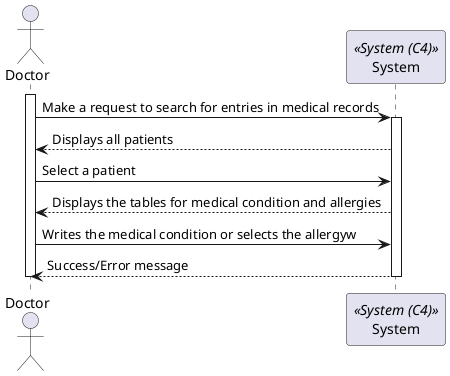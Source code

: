 
```plantuml
@startuml Process_View
actor Doctor
participant System <<System (C4)>>

activate Doctor

Doctor -> System: Make a request to search for entries in medical records
activate System
System --> Doctor: Displays all patients
Doctor -> System: Select a patient
System --> Doctor : Displays the tables for medical condition and allergies
Doctor -> System: Writes the medical condition or selects the allergyw
System --> Doctor: Success/Error message
deactivate System
deactivate Doctor

@enduml
```